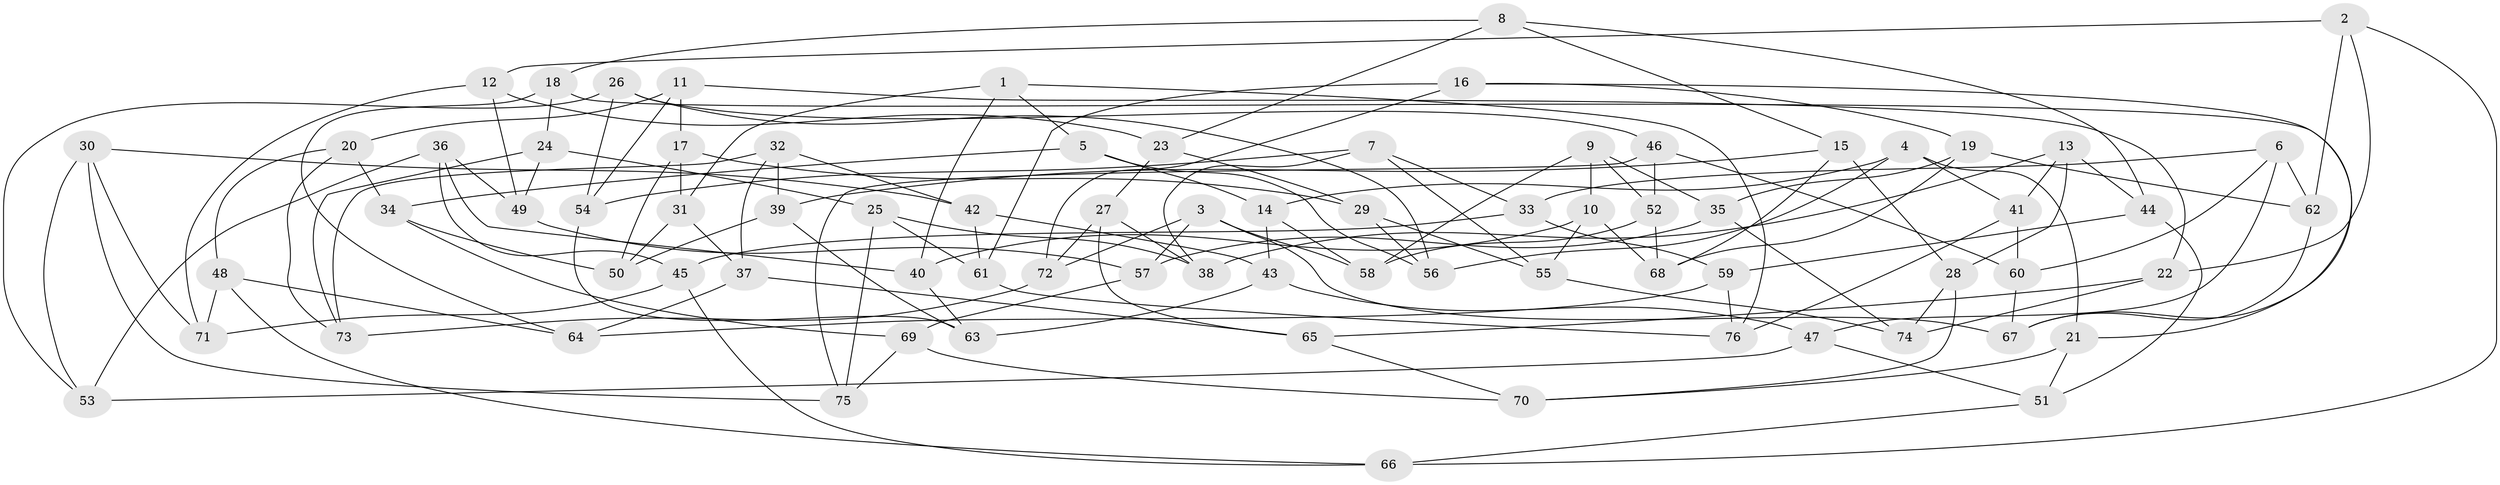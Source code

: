 // Generated by graph-tools (version 1.1) at 2025/50/03/09/25 03:50:54]
// undirected, 76 vertices, 152 edges
graph export_dot {
graph [start="1"]
  node [color=gray90,style=filled];
  1;
  2;
  3;
  4;
  5;
  6;
  7;
  8;
  9;
  10;
  11;
  12;
  13;
  14;
  15;
  16;
  17;
  18;
  19;
  20;
  21;
  22;
  23;
  24;
  25;
  26;
  27;
  28;
  29;
  30;
  31;
  32;
  33;
  34;
  35;
  36;
  37;
  38;
  39;
  40;
  41;
  42;
  43;
  44;
  45;
  46;
  47;
  48;
  49;
  50;
  51;
  52;
  53;
  54;
  55;
  56;
  57;
  58;
  59;
  60;
  61;
  62;
  63;
  64;
  65;
  66;
  67;
  68;
  69;
  70;
  71;
  72;
  73;
  74;
  75;
  76;
  1 -- 40;
  1 -- 31;
  1 -- 5;
  1 -- 76;
  2 -- 12;
  2 -- 22;
  2 -- 66;
  2 -- 62;
  3 -- 58;
  3 -- 57;
  3 -- 72;
  3 -- 67;
  4 -- 41;
  4 -- 56;
  4 -- 21;
  4 -- 14;
  5 -- 14;
  5 -- 56;
  5 -- 34;
  6 -- 62;
  6 -- 47;
  6 -- 60;
  6 -- 33;
  7 -- 54;
  7 -- 55;
  7 -- 33;
  7 -- 38;
  8 -- 23;
  8 -- 15;
  8 -- 44;
  8 -- 18;
  9 -- 58;
  9 -- 52;
  9 -- 10;
  9 -- 35;
  10 -- 55;
  10 -- 40;
  10 -- 68;
  11 -- 54;
  11 -- 20;
  11 -- 22;
  11 -- 17;
  12 -- 71;
  12 -- 49;
  12 -- 23;
  13 -- 38;
  13 -- 28;
  13 -- 44;
  13 -- 41;
  14 -- 58;
  14 -- 43;
  15 -- 28;
  15 -- 39;
  15 -- 68;
  16 -- 67;
  16 -- 19;
  16 -- 61;
  16 -- 72;
  17 -- 50;
  17 -- 29;
  17 -- 31;
  18 -- 64;
  18 -- 21;
  18 -- 24;
  19 -- 68;
  19 -- 62;
  19 -- 35;
  20 -- 34;
  20 -- 48;
  20 -- 73;
  21 -- 70;
  21 -- 51;
  22 -- 74;
  22 -- 65;
  23 -- 29;
  23 -- 27;
  24 -- 73;
  24 -- 49;
  24 -- 25;
  25 -- 38;
  25 -- 75;
  25 -- 61;
  26 -- 46;
  26 -- 53;
  26 -- 54;
  26 -- 56;
  27 -- 72;
  27 -- 65;
  27 -- 38;
  28 -- 70;
  28 -- 74;
  29 -- 55;
  29 -- 56;
  30 -- 53;
  30 -- 42;
  30 -- 71;
  30 -- 75;
  31 -- 37;
  31 -- 50;
  32 -- 42;
  32 -- 37;
  32 -- 39;
  32 -- 73;
  33 -- 45;
  33 -- 59;
  34 -- 50;
  34 -- 69;
  35 -- 74;
  35 -- 57;
  36 -- 40;
  36 -- 45;
  36 -- 53;
  36 -- 49;
  37 -- 65;
  37 -- 64;
  39 -- 50;
  39 -- 63;
  40 -- 63;
  41 -- 60;
  41 -- 76;
  42 -- 61;
  42 -- 43;
  43 -- 63;
  43 -- 47;
  44 -- 51;
  44 -- 59;
  45 -- 66;
  45 -- 71;
  46 -- 60;
  46 -- 75;
  46 -- 52;
  47 -- 51;
  47 -- 53;
  48 -- 66;
  48 -- 71;
  48 -- 64;
  49 -- 57;
  51 -- 66;
  52 -- 58;
  52 -- 68;
  54 -- 63;
  55 -- 74;
  57 -- 69;
  59 -- 76;
  59 -- 64;
  60 -- 67;
  61 -- 76;
  62 -- 67;
  65 -- 70;
  69 -- 70;
  69 -- 75;
  72 -- 73;
}
